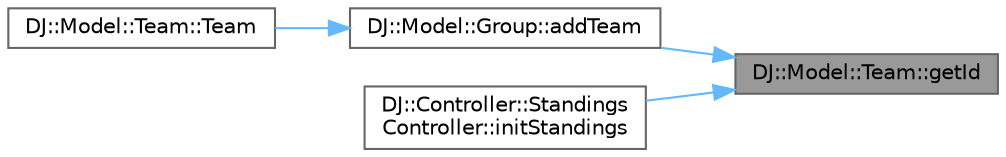 digraph "DJ::Model::Team::getId"
{
 // LATEX_PDF_SIZE
  bgcolor="transparent";
  edge [fontname=Helvetica,fontsize=10,labelfontname=Helvetica,labelfontsize=10];
  node [fontname=Helvetica,fontsize=10,shape=box,height=0.2,width=0.4];
  rankdir="RL";
  Node1 [id="Node000001",label="DJ::Model::Team::getId",height=0.2,width=0.4,color="gray40", fillcolor="grey60", style="filled", fontcolor="black",tooltip="Returns the ID of this team."];
  Node1 -> Node2 [id="edge1_Node000001_Node000002",dir="back",color="steelblue1",style="solid",tooltip=" "];
  Node2 [id="Node000002",label="DJ::Model::Group::addTeam",height=0.2,width=0.4,color="grey40", fillcolor="white", style="filled",URL="$class_d_j_1_1_model_1_1_group.html#a8d7a937065374ef0455a6abd6ea5f47b",tooltip="Add a team to this group."];
  Node2 -> Node3 [id="edge2_Node000002_Node000003",dir="back",color="steelblue1",style="solid",tooltip=" "];
  Node3 [id="Node000003",label="DJ::Model::Team::Team",height=0.2,width=0.4,color="grey40", fillcolor="white", style="filled",URL="$class_d_j_1_1_model_1_1_team.html#adf064e35fafc9cffb884babee22a3797",tooltip="Constructs a new team."];
  Node1 -> Node4 [id="edge3_Node000001_Node000004",dir="back",color="steelblue1",style="solid",tooltip=" "];
  Node4 [id="Node000004",label="DJ::Controller::Standings\lController::initStandings",height=0.2,width=0.4,color="grey40", fillcolor="white", style="filled",URL="$class_d_j_1_1_controller_1_1_standings_controller.html#aecc5c574881864e75986268e752c6bbc",tooltip="Initializes the standings."];
}
